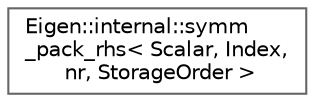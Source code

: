 digraph "Graphical Class Hierarchy"
{
 // LATEX_PDF_SIZE
  bgcolor="transparent";
  edge [fontname=Helvetica,fontsize=10,labelfontname=Helvetica,labelfontsize=10];
  node [fontname=Helvetica,fontsize=10,shape=box,height=0.2,width=0.4];
  rankdir="LR";
  Node0 [id="Node000000",label="Eigen::internal::symm\l_pack_rhs\< Scalar, Index,\l nr, StorageOrder \>",height=0.2,width=0.4,color="grey40", fillcolor="white", style="filled",URL="$structEigen_1_1internal_1_1symm__pack__rhs.html",tooltip=" "];
}
